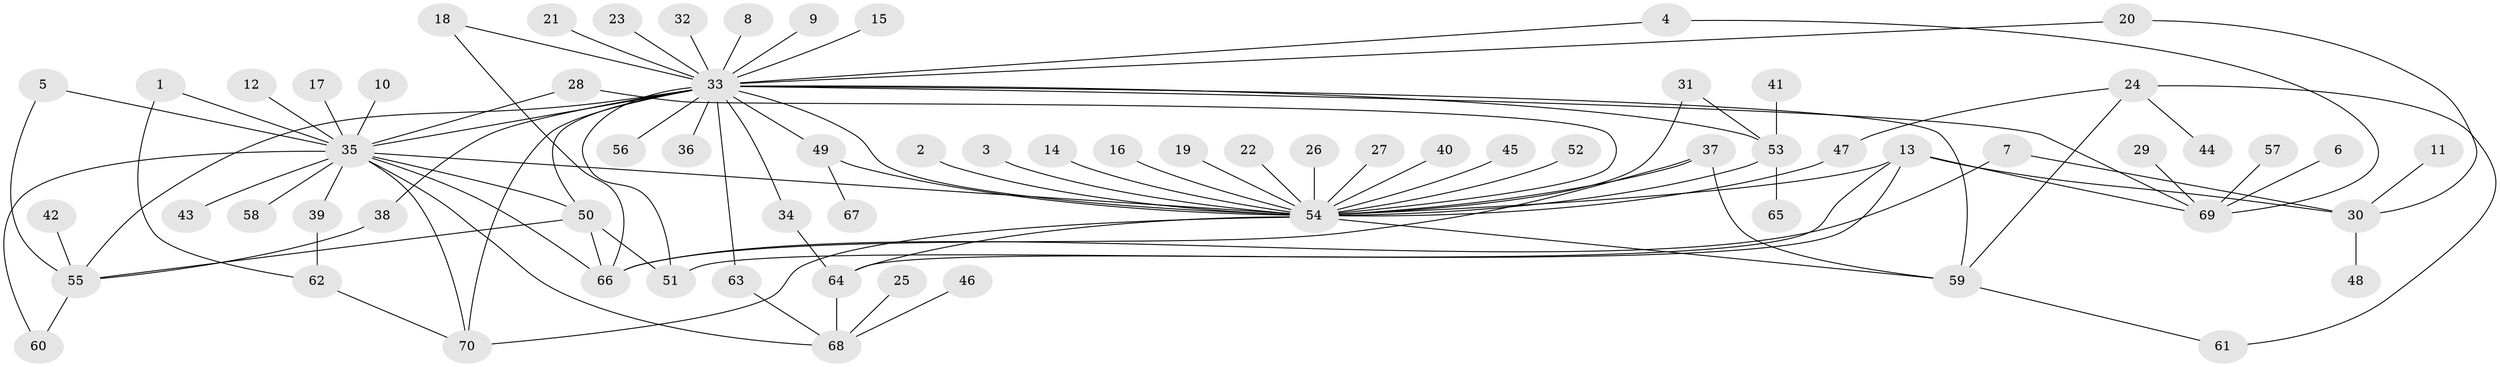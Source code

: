 // original degree distribution, {19: 0.007142857142857143, 2: 0.2571428571428571, 27: 0.007142857142857143, 1: 0.5357142857142857, 28: 0.007142857142857143, 6: 0.02857142857142857, 3: 0.05714285714285714, 7: 0.014285714285714285, 10: 0.007142857142857143, 4: 0.03571428571428571, 5: 0.03571428571428571, 8: 0.007142857142857143}
// Generated by graph-tools (version 1.1) at 2025/01/03/09/25 03:01:55]
// undirected, 70 vertices, 100 edges
graph export_dot {
graph [start="1"]
  node [color=gray90,style=filled];
  1;
  2;
  3;
  4;
  5;
  6;
  7;
  8;
  9;
  10;
  11;
  12;
  13;
  14;
  15;
  16;
  17;
  18;
  19;
  20;
  21;
  22;
  23;
  24;
  25;
  26;
  27;
  28;
  29;
  30;
  31;
  32;
  33;
  34;
  35;
  36;
  37;
  38;
  39;
  40;
  41;
  42;
  43;
  44;
  45;
  46;
  47;
  48;
  49;
  50;
  51;
  52;
  53;
  54;
  55;
  56;
  57;
  58;
  59;
  60;
  61;
  62;
  63;
  64;
  65;
  66;
  67;
  68;
  69;
  70;
  1 -- 35 [weight=1.0];
  1 -- 62 [weight=1.0];
  2 -- 54 [weight=1.0];
  3 -- 54 [weight=1.0];
  4 -- 33 [weight=1.0];
  4 -- 69 [weight=1.0];
  5 -- 35 [weight=1.0];
  5 -- 55 [weight=1.0];
  6 -- 69 [weight=1.0];
  7 -- 30 [weight=1.0];
  7 -- 66 [weight=1.0];
  8 -- 33 [weight=1.0];
  9 -- 33 [weight=1.0];
  10 -- 35 [weight=1.0];
  11 -- 30 [weight=1.0];
  12 -- 35 [weight=1.0];
  13 -- 30 [weight=1.0];
  13 -- 51 [weight=1.0];
  13 -- 54 [weight=1.0];
  13 -- 64 [weight=1.0];
  13 -- 69 [weight=1.0];
  14 -- 54 [weight=1.0];
  15 -- 33 [weight=1.0];
  16 -- 54 [weight=1.0];
  17 -- 35 [weight=1.0];
  18 -- 33 [weight=1.0];
  18 -- 66 [weight=1.0];
  19 -- 54 [weight=1.0];
  20 -- 30 [weight=1.0];
  20 -- 33 [weight=1.0];
  21 -- 33 [weight=1.0];
  22 -- 54 [weight=1.0];
  23 -- 33 [weight=1.0];
  24 -- 44 [weight=1.0];
  24 -- 47 [weight=1.0];
  24 -- 59 [weight=1.0];
  24 -- 61 [weight=1.0];
  25 -- 68 [weight=1.0];
  26 -- 54 [weight=1.0];
  27 -- 54 [weight=1.0];
  28 -- 35 [weight=1.0];
  28 -- 54 [weight=1.0];
  29 -- 69 [weight=1.0];
  30 -- 48 [weight=1.0];
  31 -- 53 [weight=1.0];
  31 -- 54 [weight=1.0];
  32 -- 33 [weight=1.0];
  33 -- 34 [weight=1.0];
  33 -- 35 [weight=1.0];
  33 -- 36 [weight=1.0];
  33 -- 38 [weight=1.0];
  33 -- 49 [weight=1.0];
  33 -- 50 [weight=1.0];
  33 -- 51 [weight=1.0];
  33 -- 53 [weight=1.0];
  33 -- 54 [weight=1.0];
  33 -- 55 [weight=1.0];
  33 -- 56 [weight=1.0];
  33 -- 59 [weight=1.0];
  33 -- 63 [weight=1.0];
  33 -- 69 [weight=1.0];
  33 -- 70 [weight=1.0];
  34 -- 64 [weight=1.0];
  35 -- 39 [weight=1.0];
  35 -- 43 [weight=1.0];
  35 -- 50 [weight=1.0];
  35 -- 54 [weight=1.0];
  35 -- 58 [weight=1.0];
  35 -- 60 [weight=1.0];
  35 -- 66 [weight=1.0];
  35 -- 68 [weight=1.0];
  35 -- 70 [weight=1.0];
  37 -- 54 [weight=1.0];
  37 -- 59 [weight=1.0];
  37 -- 66 [weight=1.0];
  38 -- 55 [weight=1.0];
  39 -- 62 [weight=1.0];
  40 -- 54 [weight=1.0];
  41 -- 53 [weight=1.0];
  42 -- 55 [weight=1.0];
  45 -- 54 [weight=1.0];
  46 -- 68 [weight=1.0];
  47 -- 54 [weight=1.0];
  49 -- 54 [weight=1.0];
  49 -- 67 [weight=1.0];
  50 -- 51 [weight=1.0];
  50 -- 55 [weight=1.0];
  50 -- 66 [weight=1.0];
  52 -- 54 [weight=1.0];
  53 -- 54 [weight=1.0];
  53 -- 65 [weight=1.0];
  54 -- 59 [weight=1.0];
  54 -- 64 [weight=1.0];
  54 -- 70 [weight=1.0];
  55 -- 60 [weight=1.0];
  57 -- 69 [weight=1.0];
  59 -- 61 [weight=1.0];
  62 -- 70 [weight=1.0];
  63 -- 68 [weight=1.0];
  64 -- 68 [weight=1.0];
}
